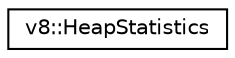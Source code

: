 digraph "Graphical Class Hierarchy"
{
  edge [fontname="Helvetica",fontsize="10",labelfontname="Helvetica",labelfontsize="10"];
  node [fontname="Helvetica",fontsize="10",shape=record];
  rankdir="LR";
  Node1 [label="v8::HeapStatistics",height=0.2,width=0.4,color="black", fillcolor="white", style="filled",URL="$classv8_1_1HeapStatistics.html"];
}
